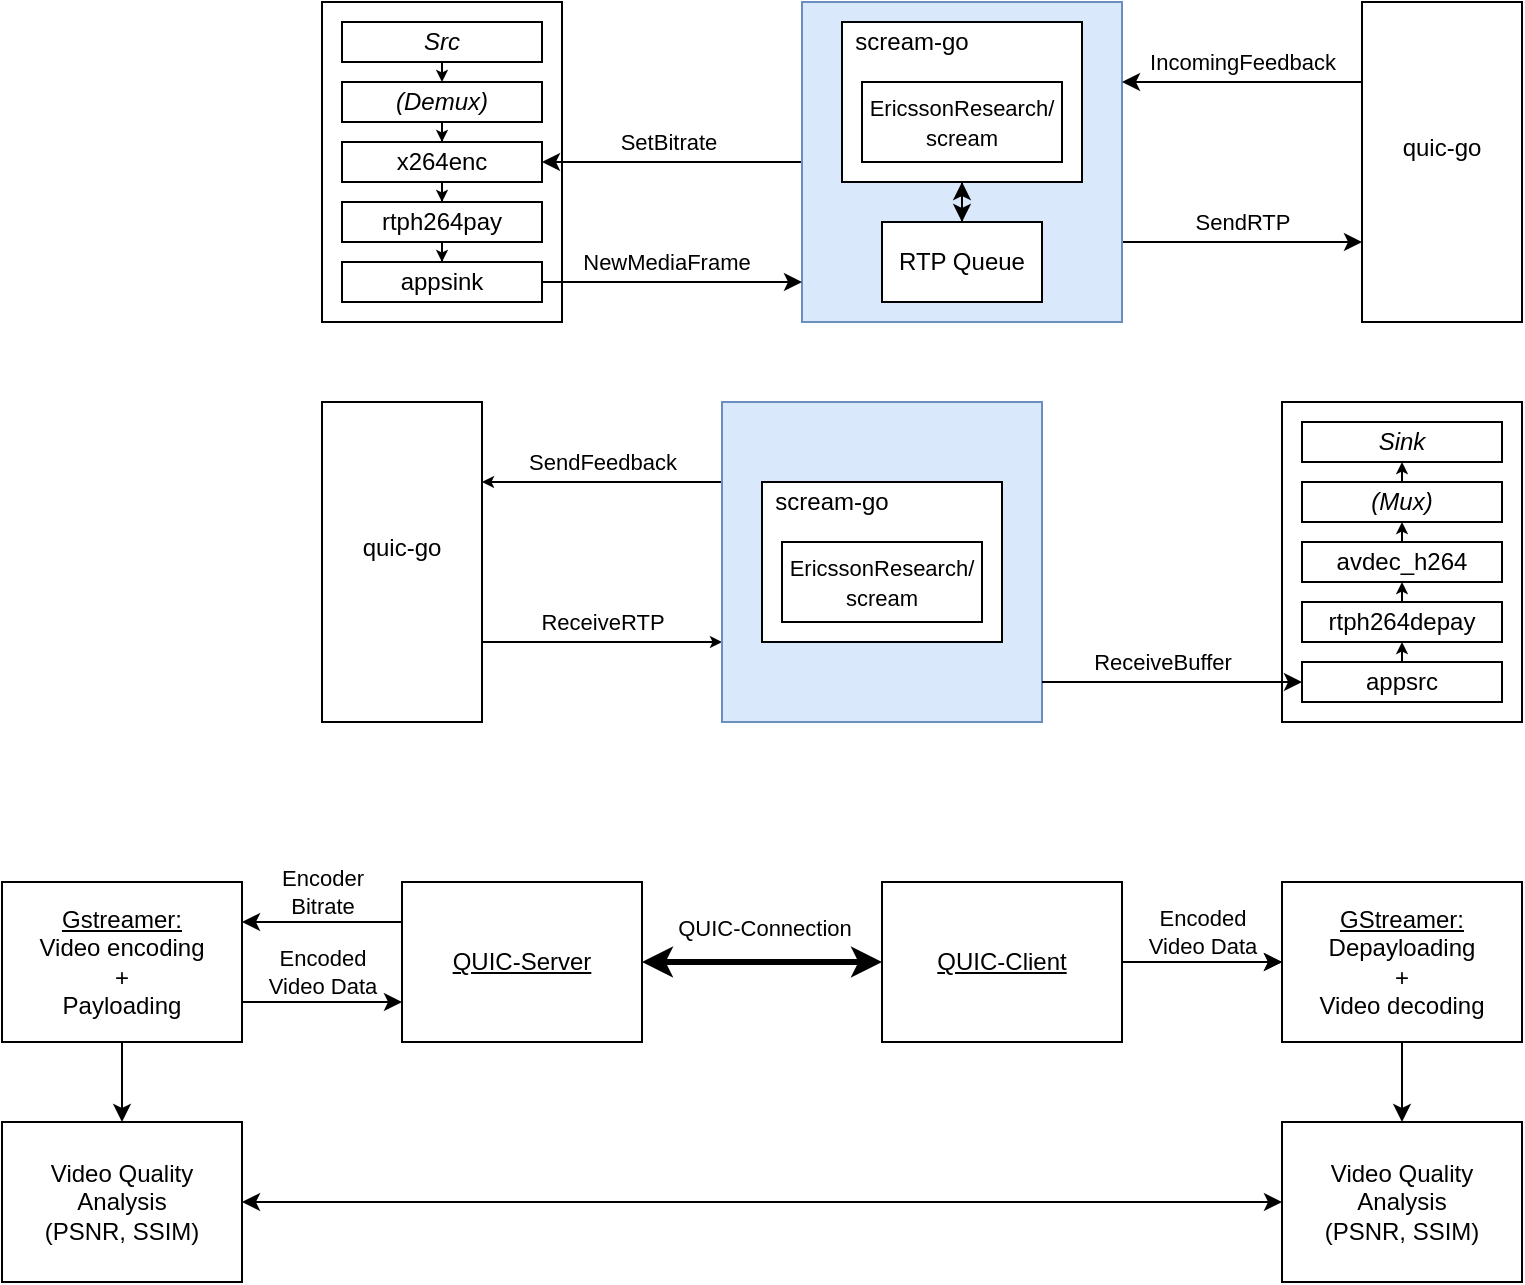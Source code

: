 <mxfile version="13.8.3" type="device"><diagram id="AmOj7MOPpCVZGgTlQWYf" name="Page-1"><mxGraphModel dx="1182" dy="779" grid="1" gridSize="10" guides="1" tooltips="1" connect="1" arrows="1" fold="1" page="1" pageScale="1" pageWidth="850" pageHeight="1100" math="0" shadow="0"><root><mxCell id="0"/><mxCell id="1" parent="0"/><mxCell id="yoZjWpmon1npBXuHX1yp-1" value="" style="rounded=0;whiteSpace=wrap;html=1;align=center;" parent="1" vertex="1"><mxGeometry x="160" y="80" width="120" height="160" as="geometry"/></mxCell><mxCell id="yoZjWpmon1npBXuHX1yp-18" style="edgeStyle=orthogonalEdgeStyle;rounded=0;orthogonalLoop=1;jettySize=auto;html=1;startArrow=none;startFill=0;" parent="1" source="yoZjWpmon1npBXuHX1yp-2" target="yoZjWpmon1npBXuHX1yp-13" edge="1"><mxGeometry relative="1" as="geometry"/></mxCell><mxCell id="yoZjWpmon1npBXuHX1yp-19" value="SetBitrate" style="edgeLabel;html=1;align=center;verticalAlign=middle;resizable=0;points=[];" parent="yoZjWpmon1npBXuHX1yp-18" vertex="1" connectable="0"><mxGeometry x="0.37" y="-1" relative="1" as="geometry"><mxPoint x="21.67" y="-9" as="offset"/></mxGeometry></mxCell><mxCell id="yoZjWpmon1npBXuHX1yp-22" style="edgeStyle=orthogonalEdgeStyle;rounded=0;orthogonalLoop=1;jettySize=auto;html=1;exitX=1;exitY=0.75;exitDx=0;exitDy=0;entryX=0;entryY=0.75;entryDx=0;entryDy=0;startArrow=none;startFill=0;" parent="1" source="yoZjWpmon1npBXuHX1yp-2" target="yoZjWpmon1npBXuHX1yp-3" edge="1"><mxGeometry relative="1" as="geometry"/></mxCell><mxCell id="yoZjWpmon1npBXuHX1yp-24" value="SendRTP" style="edgeLabel;html=1;align=center;verticalAlign=middle;resizable=0;points=[];" parent="yoZjWpmon1npBXuHX1yp-22" vertex="1" connectable="0"><mxGeometry x="0.207" y="1" relative="1" as="geometry"><mxPoint x="-12.57" y="-9" as="offset"/></mxGeometry></mxCell><mxCell id="yoZjWpmon1npBXuHX1yp-2" value="" style="rounded=0;whiteSpace=wrap;html=1;fillColor=#dae8fc;strokeColor=#6c8ebf;" parent="1" vertex="1"><mxGeometry x="400" y="80" width="160" height="160" as="geometry"/></mxCell><mxCell id="yoZjWpmon1npBXuHX1yp-21" style="edgeStyle=orthogonalEdgeStyle;rounded=0;orthogonalLoop=1;jettySize=auto;html=1;exitX=0;exitY=0.25;exitDx=0;exitDy=0;entryX=1;entryY=0.25;entryDx=0;entryDy=0;startArrow=none;startFill=0;" parent="1" source="yoZjWpmon1npBXuHX1yp-3" target="yoZjWpmon1npBXuHX1yp-2" edge="1"><mxGeometry relative="1" as="geometry"/></mxCell><mxCell id="yoZjWpmon1npBXuHX1yp-23" value="IncomingFeedback" style="edgeLabel;html=1;align=center;verticalAlign=middle;resizable=0;points=[];" parent="yoZjWpmon1npBXuHX1yp-21" vertex="1" connectable="0"><mxGeometry x="0.383" y="2" relative="1" as="geometry"><mxPoint x="23" y="-12" as="offset"/></mxGeometry></mxCell><mxCell id="yoZjWpmon1npBXuHX1yp-3" value="quic-go&lt;div align=&quot;center&quot;&gt;&lt;br&gt;&lt;/div&gt;" style="rounded=0;whiteSpace=wrap;html=1;align=center;" parent="1" vertex="1"><mxGeometry x="680" y="80" width="80" height="160" as="geometry"/></mxCell><mxCell id="yoZjWpmon1npBXuHX1yp-37" style="edgeStyle=orthogonalEdgeStyle;rounded=0;orthogonalLoop=1;jettySize=auto;html=1;entryX=0.5;entryY=1;entryDx=0;entryDy=0;startArrow=classic;startFill=1;" parent="1" source="yoZjWpmon1npBXuHX1yp-4" target="yoZjWpmon1npBXuHX1yp-25" edge="1"><mxGeometry relative="1" as="geometry"/></mxCell><mxCell id="yoZjWpmon1npBXuHX1yp-4" value="RTP Queue" style="rounded=0;whiteSpace=wrap;html=1;" parent="1" vertex="1"><mxGeometry x="440" y="190" width="80" height="40" as="geometry"/></mxCell><mxCell id="yoZjWpmon1npBXuHX1yp-51" style="edgeStyle=orthogonalEdgeStyle;rounded=0;orthogonalLoop=1;jettySize=auto;html=1;exitX=0.5;exitY=1;exitDx=0;exitDy=0;entryX=0.5;entryY=0;entryDx=0;entryDy=0;startArrow=none;startFill=0;endSize=3;" parent="1" source="yoZjWpmon1npBXuHX1yp-11" target="yoZjWpmon1npBXuHX1yp-12" edge="1"><mxGeometry relative="1" as="geometry"/></mxCell><mxCell id="yoZjWpmon1npBXuHX1yp-11" value="&lt;i&gt;Src&lt;/i&gt;" style="rounded=0;whiteSpace=wrap;html=1;" parent="1" vertex="1"><mxGeometry x="170" y="90" width="100" height="20" as="geometry"/></mxCell><mxCell id="yoZjWpmon1npBXuHX1yp-52" style="edgeStyle=orthogonalEdgeStyle;rounded=0;orthogonalLoop=1;jettySize=auto;html=1;exitX=0.5;exitY=1;exitDx=0;exitDy=0;startArrow=none;startFill=0;endSize=3;" parent="1" source="yoZjWpmon1npBXuHX1yp-12" target="yoZjWpmon1npBXuHX1yp-13" edge="1"><mxGeometry relative="1" as="geometry"/></mxCell><mxCell id="yoZjWpmon1npBXuHX1yp-12" value="&lt;i&gt;(Demux)&lt;/i&gt;" style="rounded=0;whiteSpace=wrap;html=1;" parent="1" vertex="1"><mxGeometry x="170" y="120" width="100" height="20" as="geometry"/></mxCell><mxCell id="yoZjWpmon1npBXuHX1yp-53" style="edgeStyle=orthogonalEdgeStyle;rounded=0;orthogonalLoop=1;jettySize=auto;html=1;entryX=0.5;entryY=0;entryDx=0;entryDy=0;startArrow=none;startFill=0;endSize=3;" parent="1" source="yoZjWpmon1npBXuHX1yp-13" target="yoZjWpmon1npBXuHX1yp-14" edge="1"><mxGeometry relative="1" as="geometry"/></mxCell><mxCell id="yoZjWpmon1npBXuHX1yp-13" value="x264enc" style="rounded=0;whiteSpace=wrap;html=1;" parent="1" vertex="1"><mxGeometry x="170" y="150" width="100" height="20" as="geometry"/></mxCell><mxCell id="yoZjWpmon1npBXuHX1yp-54" style="edgeStyle=orthogonalEdgeStyle;rounded=0;orthogonalLoop=1;jettySize=auto;html=1;startArrow=none;startFill=0;endSize=3;" parent="1" source="yoZjWpmon1npBXuHX1yp-14" target="yoZjWpmon1npBXuHX1yp-15" edge="1"><mxGeometry relative="1" as="geometry"/></mxCell><mxCell id="yoZjWpmon1npBXuHX1yp-14" value="rtph264pay" style="rounded=0;whiteSpace=wrap;html=1;" parent="1" vertex="1"><mxGeometry x="170" y="180" width="100" height="20" as="geometry"/></mxCell><mxCell id="yoZjWpmon1npBXuHX1yp-17" style="edgeStyle=orthogonalEdgeStyle;rounded=0;orthogonalLoop=1;jettySize=auto;html=1;startArrow=none;startFill=0;entryX=0;entryY=0.875;entryDx=0;entryDy=0;entryPerimeter=0;" parent="1" source="yoZjWpmon1npBXuHX1yp-15" target="yoZjWpmon1npBXuHX1yp-2" edge="1"><mxGeometry relative="1" as="geometry"/></mxCell><mxCell id="yoZjWpmon1npBXuHX1yp-20" value="NewMediaFrame" style="edgeLabel;html=1;align=center;verticalAlign=middle;resizable=0;points=[];" parent="yoZjWpmon1npBXuHX1yp-17" vertex="1" connectable="0"><mxGeometry x="-0.389" y="1" relative="1" as="geometry"><mxPoint x="22.38" y="-9" as="offset"/></mxGeometry></mxCell><mxCell id="yoZjWpmon1npBXuHX1yp-15" value="appsink" style="rounded=0;whiteSpace=wrap;html=1;" parent="1" vertex="1"><mxGeometry x="170" y="210" width="100" height="20" as="geometry"/></mxCell><mxCell id="yoZjWpmon1npBXuHX1yp-25" value="" style="rounded=0;whiteSpace=wrap;html=1;" parent="1" vertex="1"><mxGeometry x="420" y="90" width="120" height="80" as="geometry"/></mxCell><mxCell id="yoZjWpmon1npBXuHX1yp-26" value="&lt;div&gt;&lt;font style=&quot;font-size: 11px&quot;&gt;EricssonResearch/&lt;/font&gt;&lt;/div&gt;&lt;div&gt;&lt;font style=&quot;font-size: 11px&quot;&gt;scream&lt;/font&gt;&lt;/div&gt;" style="rounded=0;whiteSpace=wrap;html=1;" parent="1" vertex="1"><mxGeometry x="430" y="120" width="100" height="40" as="geometry"/></mxCell><mxCell id="yoZjWpmon1npBXuHX1yp-27" value="scream-go" style="text;html=1;strokeColor=none;fillColor=none;align=center;verticalAlign=middle;whiteSpace=wrap;rounded=0;" parent="1" vertex="1"><mxGeometry x="425" y="90" width="60" height="20" as="geometry"/></mxCell><mxCell id="yoZjWpmon1npBXuHX1yp-64" style="edgeStyle=none;rounded=0;orthogonalLoop=1;jettySize=auto;html=1;exitX=1;exitY=0.75;exitDx=0;exitDy=0;entryX=0;entryY=0.75;entryDx=0;entryDy=0;startArrow=none;startFill=0;endSize=3;" parent="1" source="yoZjWpmon1npBXuHX1yp-38" target="yoZjWpmon1npBXuHX1yp-39" edge="1"><mxGeometry relative="1" as="geometry"/></mxCell><mxCell id="yoZjWpmon1npBXuHX1yp-65" value="ReceiveRTP" style="edgeLabel;html=1;align=center;verticalAlign=middle;resizable=0;points=[];" parent="yoZjWpmon1npBXuHX1yp-64" vertex="1" connectable="0"><mxGeometry x="-0.402" relative="1" as="geometry"><mxPoint x="24" y="-10" as="offset"/></mxGeometry></mxCell><mxCell id="yoZjWpmon1npBXuHX1yp-38" value="quic-go&lt;div align=&quot;center&quot;&gt;&lt;br&gt;&lt;/div&gt;" style="rounded=0;whiteSpace=wrap;html=1;align=center;" parent="1" vertex="1"><mxGeometry x="160" y="280" width="80" height="160" as="geometry"/></mxCell><mxCell id="yoZjWpmon1npBXuHX1yp-66" style="edgeStyle=none;rounded=0;orthogonalLoop=1;jettySize=auto;html=1;exitX=0;exitY=0.25;exitDx=0;exitDy=0;entryX=1;entryY=0.25;entryDx=0;entryDy=0;startArrow=none;startFill=0;endSize=3;" parent="1" source="yoZjWpmon1npBXuHX1yp-39" target="yoZjWpmon1npBXuHX1yp-38" edge="1"><mxGeometry relative="1" as="geometry"/></mxCell><mxCell id="yoZjWpmon1npBXuHX1yp-67" value="SendFeedback" style="edgeLabel;html=1;align=center;verticalAlign=middle;resizable=0;points=[];" parent="yoZjWpmon1npBXuHX1yp-66" vertex="1" connectable="0"><mxGeometry x="0.441" y="-2" relative="1" as="geometry"><mxPoint x="26.29" y="-8" as="offset"/></mxGeometry></mxCell><mxCell id="yoZjWpmon1npBXuHX1yp-39" value="" style="rounded=0;whiteSpace=wrap;html=1;fillColor=#dae8fc;strokeColor=#6c8ebf;" parent="1" vertex="1"><mxGeometry x="360" y="280" width="160" height="160" as="geometry"/></mxCell><mxCell id="yoZjWpmon1npBXuHX1yp-42" value="" style="rounded=0;whiteSpace=wrap;html=1;" parent="1" vertex="1"><mxGeometry x="380" y="320" width="120" height="80" as="geometry"/></mxCell><mxCell id="yoZjWpmon1npBXuHX1yp-43" value="&lt;div&gt;&lt;font style=&quot;font-size: 11px&quot;&gt;EricssonResearch/&lt;/font&gt;&lt;/div&gt;&lt;div&gt;&lt;font style=&quot;font-size: 11px&quot;&gt;scream&lt;/font&gt;&lt;/div&gt;" style="rounded=0;whiteSpace=wrap;html=1;" parent="1" vertex="1"><mxGeometry x="390" y="350" width="100" height="40" as="geometry"/></mxCell><mxCell id="yoZjWpmon1npBXuHX1yp-44" value="scream-go" style="text;html=1;strokeColor=none;fillColor=none;align=center;verticalAlign=middle;whiteSpace=wrap;rounded=0;" parent="1" vertex="1"><mxGeometry x="385" y="320" width="60" height="20" as="geometry"/></mxCell><mxCell id="yoZjWpmon1npBXuHX1yp-45" value="" style="rounded=0;whiteSpace=wrap;html=1;align=center;" parent="1" vertex="1"><mxGeometry x="640" y="280" width="120" height="160" as="geometry"/></mxCell><mxCell id="yoZjWpmon1npBXuHX1yp-46" value="&lt;i&gt;Sink&lt;/i&gt;" style="rounded=0;whiteSpace=wrap;html=1;" parent="1" vertex="1"><mxGeometry x="650" y="290" width="100" height="20" as="geometry"/></mxCell><mxCell id="yoZjWpmon1npBXuHX1yp-62" style="edgeStyle=none;rounded=0;orthogonalLoop=1;jettySize=auto;html=1;startArrow=none;startFill=0;endSize=3;" parent="1" source="yoZjWpmon1npBXuHX1yp-47" target="yoZjWpmon1npBXuHX1yp-46" edge="1"><mxGeometry relative="1" as="geometry"/></mxCell><mxCell id="yoZjWpmon1npBXuHX1yp-47" value="&lt;i&gt;(Mux)&lt;/i&gt;" style="rounded=0;whiteSpace=wrap;html=1;" parent="1" vertex="1"><mxGeometry x="650" y="320" width="100" height="20" as="geometry"/></mxCell><mxCell id="yoZjWpmon1npBXuHX1yp-61" style="edgeStyle=none;rounded=0;orthogonalLoop=1;jettySize=auto;html=1;entryX=0.5;entryY=1;entryDx=0;entryDy=0;startArrow=none;startFill=0;endSize=3;" parent="1" source="yoZjWpmon1npBXuHX1yp-48" target="yoZjWpmon1npBXuHX1yp-47" edge="1"><mxGeometry relative="1" as="geometry"/></mxCell><mxCell id="yoZjWpmon1npBXuHX1yp-48" value="avdec_h264" style="rounded=0;whiteSpace=wrap;html=1;" parent="1" vertex="1"><mxGeometry x="650" y="350" width="100" height="20" as="geometry"/></mxCell><mxCell id="yoZjWpmon1npBXuHX1yp-60" style="edgeStyle=none;rounded=0;orthogonalLoop=1;jettySize=auto;html=1;entryX=0.5;entryY=1;entryDx=0;entryDy=0;startArrow=none;startFill=0;endSize=3;" parent="1" source="yoZjWpmon1npBXuHX1yp-49" target="yoZjWpmon1npBXuHX1yp-48" edge="1"><mxGeometry relative="1" as="geometry"/></mxCell><mxCell id="yoZjWpmon1npBXuHX1yp-49" value="rtph264depay" style="rounded=0;whiteSpace=wrap;html=1;" parent="1" vertex="1"><mxGeometry x="650" y="380" width="100" height="20" as="geometry"/></mxCell><mxCell id="yoZjWpmon1npBXuHX1yp-59" style="edgeStyle=orthogonalEdgeStyle;rounded=0;orthogonalLoop=1;jettySize=auto;html=1;startArrow=none;startFill=0;endSize=3;entryX=0.5;entryY=1;entryDx=0;entryDy=0;" parent="1" source="yoZjWpmon1npBXuHX1yp-50" target="yoZjWpmon1npBXuHX1yp-49" edge="1"><mxGeometry relative="1" as="geometry"><Array as="points"><mxPoint x="700" y="410"/><mxPoint x="700" y="410"/></Array></mxGeometry></mxCell><mxCell id="yoZjWpmon1npBXuHX1yp-69" style="edgeStyle=none;rounded=0;orthogonalLoop=1;jettySize=auto;html=1;entryX=1;entryY=0.875;entryDx=0;entryDy=0;entryPerimeter=0;startArrow=classic;startFill=1;endSize=3;endArrow=none;endFill=0;" parent="1" source="yoZjWpmon1npBXuHX1yp-50" target="yoZjWpmon1npBXuHX1yp-39" edge="1"><mxGeometry relative="1" as="geometry"/></mxCell><mxCell id="yoZjWpmon1npBXuHX1yp-70" value="ReceiveBuffer" style="edgeLabel;html=1;align=center;verticalAlign=middle;resizable=0;points=[];" parent="yoZjWpmon1npBXuHX1yp-69" vertex="1" connectable="0"><mxGeometry x="0.248" y="-1" relative="1" as="geometry"><mxPoint x="10.95" y="-9" as="offset"/></mxGeometry></mxCell><mxCell id="yoZjWpmon1npBXuHX1yp-50" value="appsrc" style="rounded=0;whiteSpace=wrap;html=1;" parent="1" vertex="1"><mxGeometry x="650" y="410" width="100" height="20" as="geometry"/></mxCell><mxCell id="K12TI81x3JpkThZegxan-9" style="edgeStyle=orthogonalEdgeStyle;rounded=0;orthogonalLoop=1;jettySize=auto;html=1;startArrow=none;startFill=0;" parent="1" source="K12TI81x3JpkThZegxan-1" target="K12TI81x3JpkThZegxan-2" edge="1"><mxGeometry relative="1" as="geometry"><Array as="points"><mxPoint x="160" y="580"/><mxPoint x="160" y="580"/></Array></mxGeometry></mxCell><mxCell id="K12TI81x3JpkThZegxan-12" value="&lt;div&gt;Encoded&lt;/div&gt;&lt;div&gt;Video Data&lt;/div&gt;" style="edgeLabel;html=1;align=center;verticalAlign=middle;resizable=0;points=[];" parent="K12TI81x3JpkThZegxan-9" vertex="1" connectable="0"><mxGeometry x="0.001" y="-11" relative="1" as="geometry"><mxPoint y="-26.03" as="offset"/></mxGeometry></mxCell><mxCell id="K12TI81x3JpkThZegxan-18" style="edgeStyle=orthogonalEdgeStyle;rounded=0;orthogonalLoop=1;jettySize=auto;html=1;entryX=0.5;entryY=0;entryDx=0;entryDy=0;startArrow=none;startFill=0;strokeWidth=1;" parent="1" source="K12TI81x3JpkThZegxan-1" target="K12TI81x3JpkThZegxan-5" edge="1"><mxGeometry relative="1" as="geometry"/></mxCell><mxCell id="K12TI81x3JpkThZegxan-1" value="&lt;div&gt;&lt;u&gt;Gstreamer:&lt;/u&gt;&lt;/div&gt;&lt;div&gt;Video encoding&lt;/div&gt;&lt;div&gt;+&lt;/div&gt;&lt;div&gt;Payloading&lt;br&gt;&lt;/div&gt;" style="rounded=0;whiteSpace=wrap;html=1;" parent="1" vertex="1"><mxGeometry y="520" width="120" height="80" as="geometry"/></mxCell><mxCell id="K12TI81x3JpkThZegxan-10" style="edgeStyle=orthogonalEdgeStyle;rounded=0;orthogonalLoop=1;jettySize=auto;html=1;startArrow=none;startFill=0;" parent="1" source="K12TI81x3JpkThZegxan-2" target="K12TI81x3JpkThZegxan-1" edge="1"><mxGeometry relative="1" as="geometry"><Array as="points"><mxPoint x="160" y="540"/><mxPoint x="160" y="540"/></Array></mxGeometry></mxCell><mxCell id="K12TI81x3JpkThZegxan-11" value="&lt;div&gt;Encoder&lt;/div&gt;&lt;div&gt;Bitrate&lt;/div&gt;" style="edgeLabel;html=1;align=center;verticalAlign=middle;resizable=0;points=[];" parent="K12TI81x3JpkThZegxan-10" vertex="1" connectable="0"><mxGeometry x="-0.001" y="14" relative="1" as="geometry"><mxPoint y="-29.03" as="offset"/></mxGeometry></mxCell><mxCell id="K12TI81x3JpkThZegxan-16" style="edgeStyle=orthogonalEdgeStyle;rounded=0;orthogonalLoop=1;jettySize=auto;html=1;startArrow=classic;startFill=1;strokeWidth=3;" parent="1" source="K12TI81x3JpkThZegxan-2" target="K12TI81x3JpkThZegxan-3" edge="1"><mxGeometry relative="1" as="geometry"/></mxCell><mxCell id="K12TI81x3JpkThZegxan-17" value="QUIC-Connection" style="edgeLabel;html=1;align=center;verticalAlign=middle;resizable=0;points=[];" parent="K12TI81x3JpkThZegxan-16" vertex="1" connectable="0"><mxGeometry x="-0.203" y="2" relative="1" as="geometry"><mxPoint x="12.5" y="-15" as="offset"/></mxGeometry></mxCell><mxCell id="K12TI81x3JpkThZegxan-2" value="&lt;div&gt;&lt;u&gt;QUIC-Server&lt;/u&gt;&lt;/div&gt;" style="rounded=0;whiteSpace=wrap;html=1;" parent="1" vertex="1"><mxGeometry x="200" y="520" width="120" height="80" as="geometry"/></mxCell><mxCell id="K12TI81x3JpkThZegxan-13" style="edgeStyle=orthogonalEdgeStyle;rounded=0;orthogonalLoop=1;jettySize=auto;html=1;startArrow=none;startFill=0;" parent="1" source="K12TI81x3JpkThZegxan-3" target="K12TI81x3JpkThZegxan-4" edge="1"><mxGeometry relative="1" as="geometry"/></mxCell><mxCell id="K12TI81x3JpkThZegxan-14" value="&lt;div&gt;Encoded&lt;/div&gt;&lt;div&gt;Video Data&lt;/div&gt;" style="edgeLabel;html=1;align=center;verticalAlign=middle;resizable=0;points=[];" parent="K12TI81x3JpkThZegxan-13" vertex="1" connectable="0"><mxGeometry x="-0.772" y="-3" relative="1" as="geometry"><mxPoint x="31.03" y="-18" as="offset"/></mxGeometry></mxCell><mxCell id="K12TI81x3JpkThZegxan-15" value="" style="edgeStyle=orthogonalEdgeStyle;rounded=0;orthogonalLoop=1;jettySize=auto;html=1;startArrow=none;startFill=0;" parent="1" source="K12TI81x3JpkThZegxan-3" target="K12TI81x3JpkThZegxan-4" edge="1"><mxGeometry relative="1" as="geometry"/></mxCell><mxCell id="K12TI81x3JpkThZegxan-3" value="&lt;u&gt;QUIC-Client&lt;/u&gt;" style="rounded=0;whiteSpace=wrap;html=1;" parent="1" vertex="1"><mxGeometry x="440" y="520" width="120" height="80" as="geometry"/></mxCell><mxCell id="K12TI81x3JpkThZegxan-19" style="edgeStyle=orthogonalEdgeStyle;rounded=0;orthogonalLoop=1;jettySize=auto;html=1;startArrow=none;startFill=0;strokeWidth=1;" parent="1" source="K12TI81x3JpkThZegxan-4" target="K12TI81x3JpkThZegxan-7" edge="1"><mxGeometry relative="1" as="geometry"/></mxCell><mxCell id="K12TI81x3JpkThZegxan-4" value="&lt;div&gt;&lt;u&gt;GStreamer:&lt;/u&gt;&lt;/div&gt;&lt;div&gt;Depayloading&lt;/div&gt;&lt;div&gt;+&lt;/div&gt;&lt;div&gt;Video decoding&lt;br&gt;&lt;/div&gt;" style="rounded=0;whiteSpace=wrap;html=1;" parent="1" vertex="1"><mxGeometry x="640" y="520" width="120" height="80" as="geometry"/></mxCell><mxCell id="K12TI81x3JpkThZegxan-5" value="&lt;div&gt;Video Quality Analysis&lt;/div&gt;&lt;div&gt;(PSNR, SSIM)&lt;br&gt;&lt;/div&gt;" style="rounded=0;whiteSpace=wrap;html=1;" parent="1" vertex="1"><mxGeometry y="640" width="120" height="80" as="geometry"/></mxCell><mxCell id="K12TI81x3JpkThZegxan-8" style="edgeStyle=orthogonalEdgeStyle;rounded=0;orthogonalLoop=1;jettySize=auto;html=1;startArrow=classic;startFill=1;" parent="1" source="K12TI81x3JpkThZegxan-7" target="K12TI81x3JpkThZegxan-5" edge="1"><mxGeometry relative="1" as="geometry"/></mxCell><mxCell id="K12TI81x3JpkThZegxan-7" value="&lt;div&gt;Video Quality Analysis&lt;/div&gt;&lt;div&gt;(PSNR, SSIM)&lt;br&gt;&lt;/div&gt;" style="rounded=0;whiteSpace=wrap;html=1;" parent="1" vertex="1"><mxGeometry x="640" y="640" width="120" height="80" as="geometry"/></mxCell></root></mxGraphModel></diagram></mxfile>